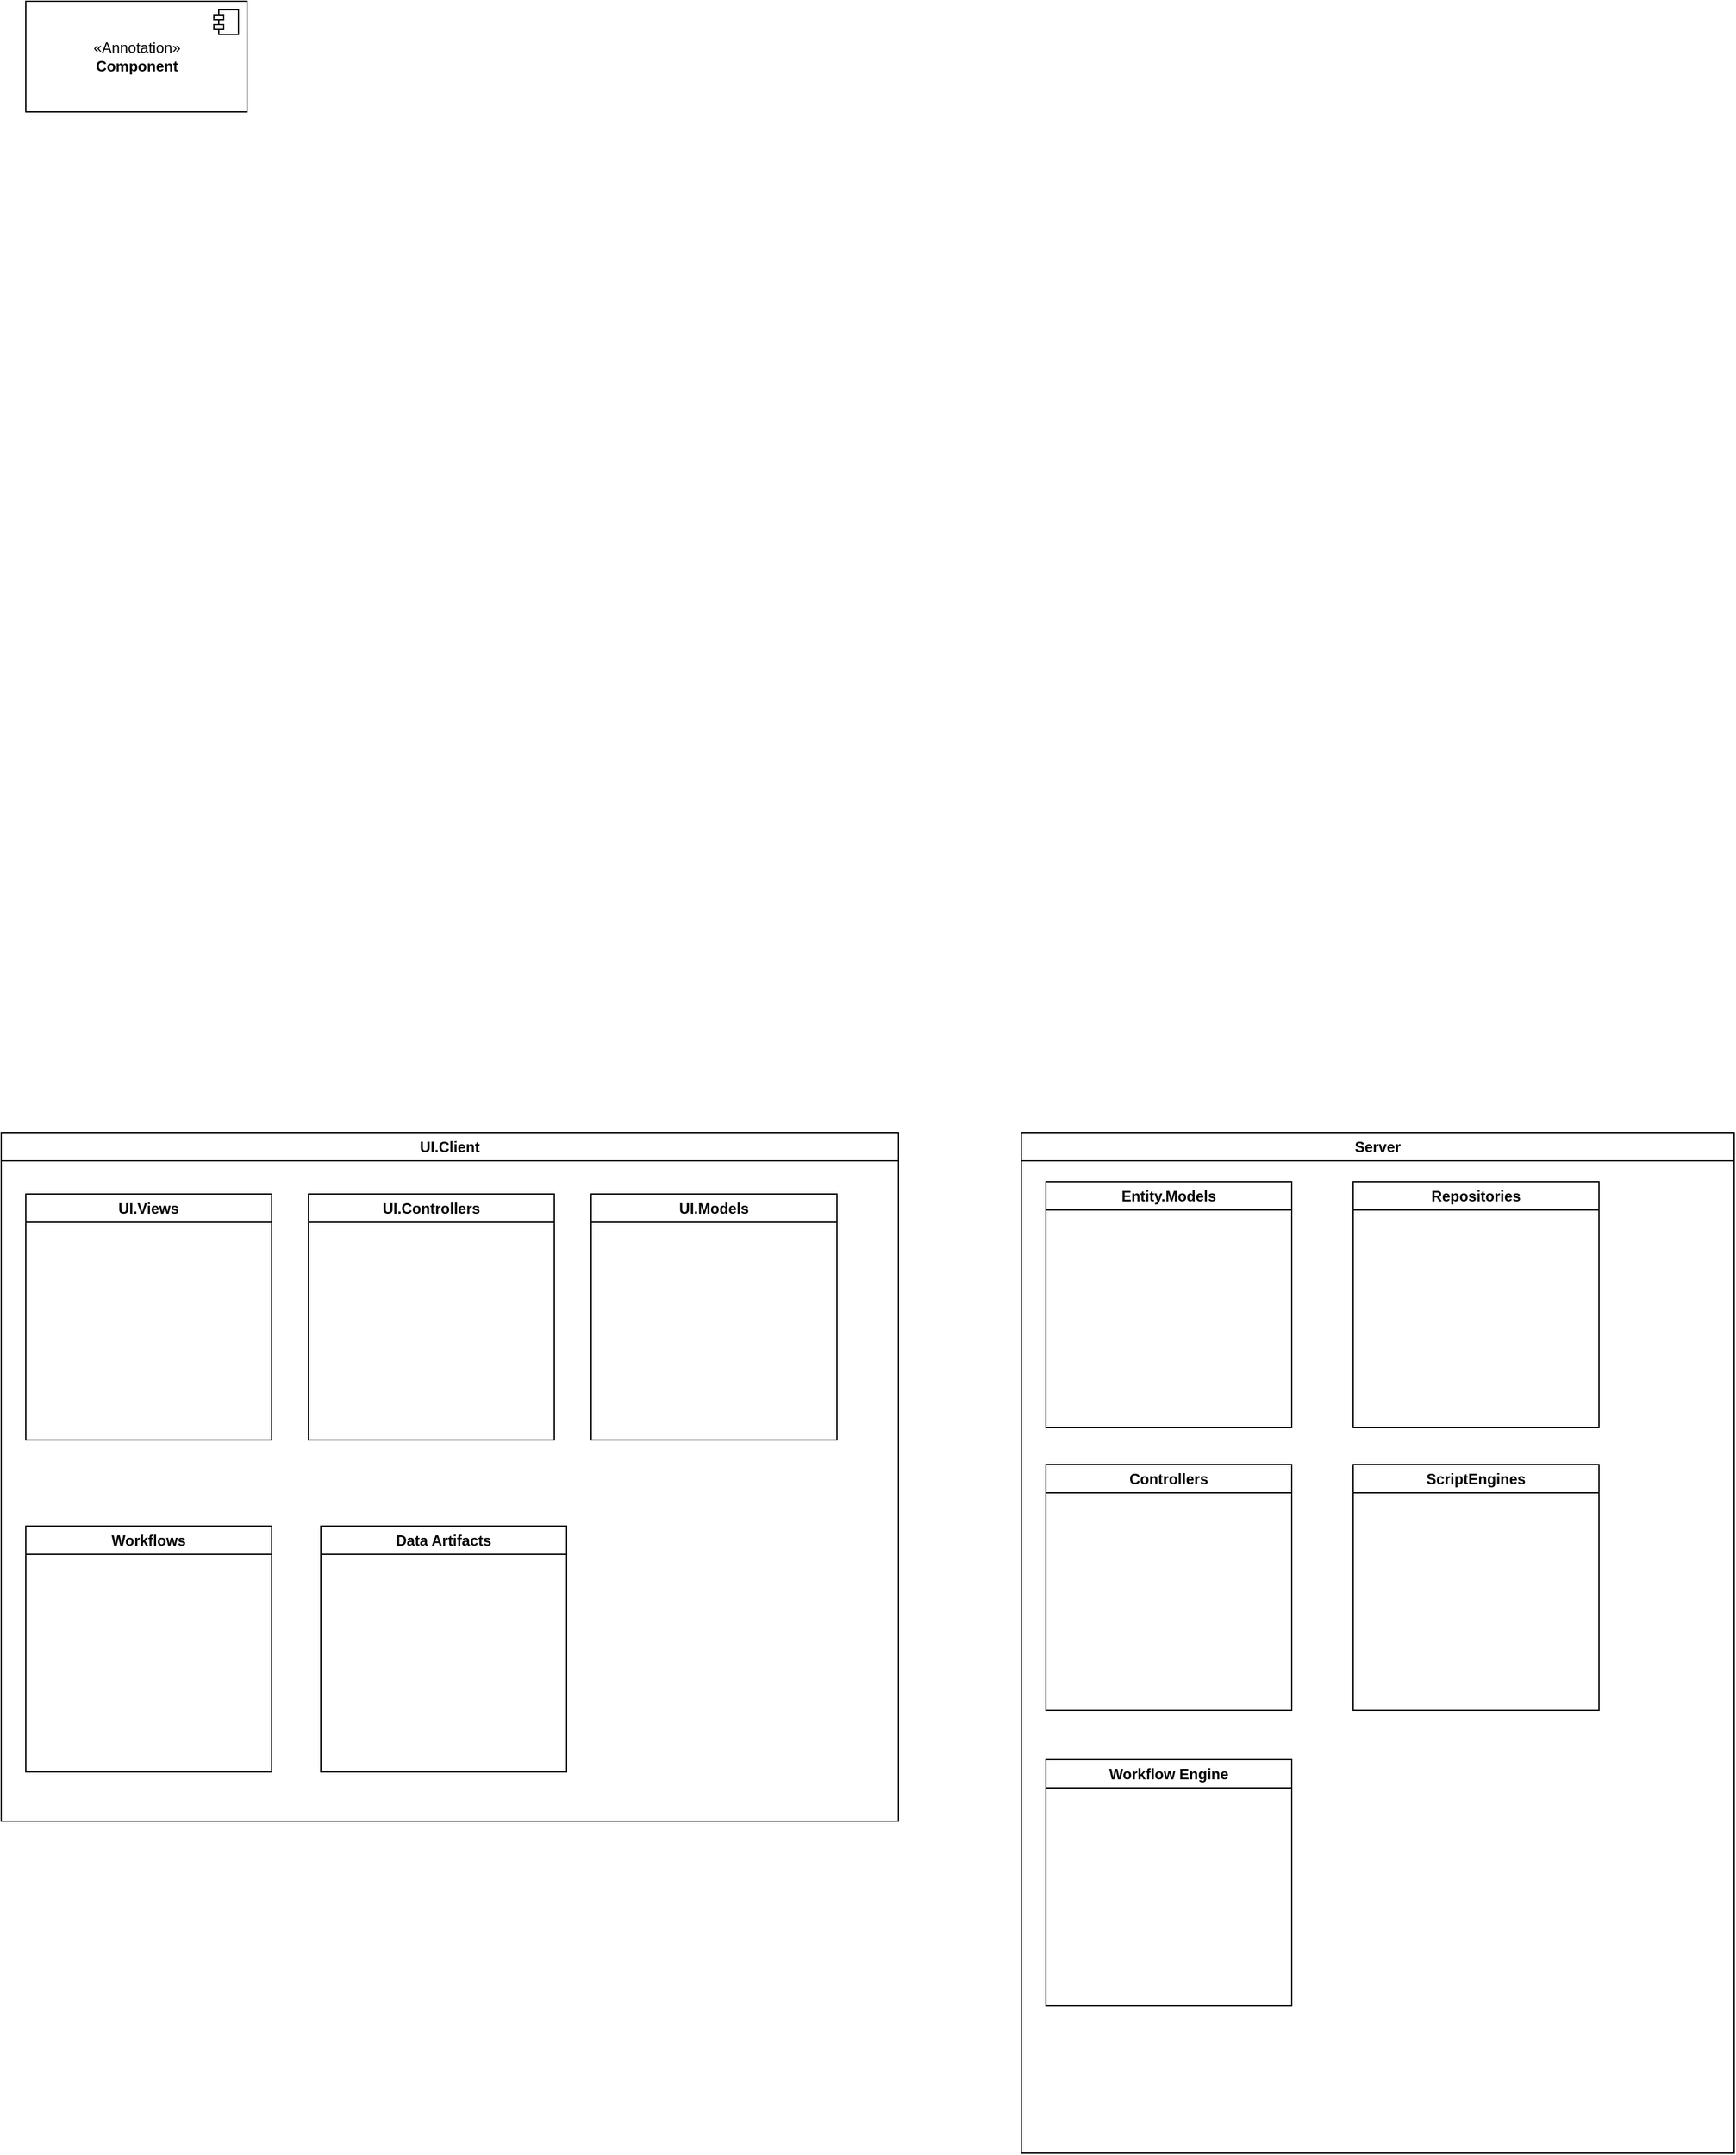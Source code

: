 <mxfile version="20.7.4" type="device"><diagram id="wxje9ja5LLbo-pmCfmdR" name="Page-1"><mxGraphModel dx="1418" dy="828" grid="1" gridSize="10" guides="1" tooltips="1" connect="1" arrows="1" fold="1" page="1" pageScale="1" pageWidth="850" pageHeight="1100" math="0" shadow="0"><root><mxCell id="0"/><mxCell id="1" parent="0"/><mxCell id="XO0sIF3QOo84bi2lVwFL-1" value="&amp;laquo;Annotation&amp;raquo;&lt;br/&gt;&lt;b&gt;Component&lt;/b&gt;" style="html=1;dropTarget=0;" vertex="1" parent="1"><mxGeometry x="50" y="40" width="180" height="90" as="geometry"/></mxCell><mxCell id="XO0sIF3QOo84bi2lVwFL-2" value="" style="shape=module;jettyWidth=8;jettyHeight=4;" vertex="1" parent="XO0sIF3QOo84bi2lVwFL-1"><mxGeometry x="1" width="20" height="20" relative="1" as="geometry"><mxPoint x="-27" y="7" as="offset"/></mxGeometry></mxCell><mxCell id="XO0sIF3QOo84bi2lVwFL-9" value="UI.Client" style="swimlane;whiteSpace=wrap;html=1;" vertex="1" parent="1"><mxGeometry x="30" y="960" width="730" height="560" as="geometry"/></mxCell><mxCell id="XO0sIF3QOo84bi2lVwFL-4" value="UI.Views" style="swimlane;whiteSpace=wrap;html=1;" vertex="1" parent="XO0sIF3QOo84bi2lVwFL-9"><mxGeometry x="20" y="50" width="200" height="200" as="geometry"/></mxCell><mxCell id="XO0sIF3QOo84bi2lVwFL-5" value="UI.Controllers" style="swimlane;whiteSpace=wrap;html=1;" vertex="1" parent="XO0sIF3QOo84bi2lVwFL-9"><mxGeometry x="250" y="50" width="200" height="200" as="geometry"/></mxCell><mxCell id="XO0sIF3QOo84bi2lVwFL-6" value="UI.Models" style="swimlane;whiteSpace=wrap;html=1;" vertex="1" parent="XO0sIF3QOo84bi2lVwFL-9"><mxGeometry x="480" y="50" width="200" height="200" as="geometry"/></mxCell><mxCell id="XO0sIF3QOo84bi2lVwFL-7" value="Workflows" style="swimlane;whiteSpace=wrap;html=1;" vertex="1" parent="XO0sIF3QOo84bi2lVwFL-9"><mxGeometry x="20" y="320" width="200" height="200" as="geometry"/></mxCell><mxCell id="XO0sIF3QOo84bi2lVwFL-8" value="Data Artifacts" style="swimlane;whiteSpace=wrap;html=1;" vertex="1" parent="XO0sIF3QOo84bi2lVwFL-9"><mxGeometry x="260" y="320" width="200" height="200" as="geometry"/></mxCell><mxCell id="XO0sIF3QOo84bi2lVwFL-10" value="Server" style="swimlane;whiteSpace=wrap;html=1;" vertex="1" parent="1"><mxGeometry x="860" y="960" width="580" height="830" as="geometry"/></mxCell><mxCell id="XO0sIF3QOo84bi2lVwFL-11" value="Entity.Models" style="swimlane;whiteSpace=wrap;html=1;" vertex="1" parent="XO0sIF3QOo84bi2lVwFL-10"><mxGeometry x="20" y="40" width="200" height="200" as="geometry"/></mxCell><mxCell id="XO0sIF3QOo84bi2lVwFL-12" value="Repositories" style="swimlane;whiteSpace=wrap;html=1;" vertex="1" parent="XO0sIF3QOo84bi2lVwFL-10"><mxGeometry x="270" y="40" width="200" height="200" as="geometry"/></mxCell><mxCell id="XO0sIF3QOo84bi2lVwFL-13" value="Controllers" style="swimlane;whiteSpace=wrap;html=1;" vertex="1" parent="XO0sIF3QOo84bi2lVwFL-10"><mxGeometry x="20" y="270" width="200" height="200" as="geometry"/></mxCell><mxCell id="XO0sIF3QOo84bi2lVwFL-14" value="ScriptEngines" style="swimlane;whiteSpace=wrap;html=1;" vertex="1" parent="XO0sIF3QOo84bi2lVwFL-10"><mxGeometry x="270" y="270" width="200" height="200" as="geometry"/></mxCell><mxCell id="XO0sIF3QOo84bi2lVwFL-15" value="Workflow Engine" style="swimlane;whiteSpace=wrap;html=1;" vertex="1" parent="XO0sIF3QOo84bi2lVwFL-10"><mxGeometry x="20" y="510" width="200" height="200" as="geometry"/></mxCell></root></mxGraphModel></diagram></mxfile>